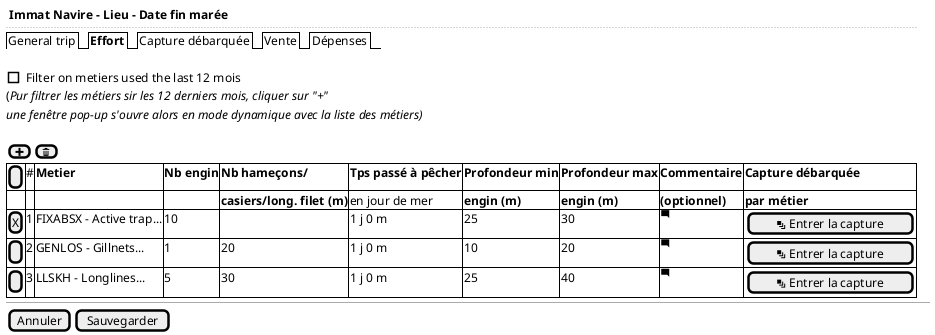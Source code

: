 @startsalt
{
  <b> Immat Navire - Lieu - Date fin marée
  ..
  {/ General trip | <b>Effort | Capture débarquée | Vente | Dépenses }
  .
  [] Filter on metiers used the last 12 mois
  (<i>Pur filtrer les métiers sir les 12 derniers mois, cliquer sur "+"
  <i>une fenêtre pop-up s'ouvre alors en mode dynamique avec la liste des métiers)
  .
  {[<&plus>]  | [<&trash>]}

  {#
    [ ] |  # | <b>Metier                | <b>Nb engin | <b>Nb hameçons/             | <b>Tps passé à pêcher | <b>Profondeur min | <b>Profondeur max  | <b>Commentaire    | <b>Capture débarquée
    .   |  . | .                        | .           | <b>casiers/long. filet (m)  | en jour de mer        | <b>engin (m)      | <b>engin (m)       | <b>(optionnel)    | <b>par métier
    [X] |  1 | FIXABSX - Active trap... | 10          | .                           | 1 j 0 m               | 25                | 30                 | <&comment-square> | {[<&layers> Entrer la capture]}
    [ ] |  2 | GENLOS - Gillnets...     | 1           | 20                          | 1 j 0 m               | 10                | 20                 | <&comment-square> | {[<&layers> Entrer la capture]}
    [ ] |  3 | LLSKH - Longlines...     | 5           | 30                          | 1 j 0 m               | 25                | 40                 | <&comment-square> | {[<&layers> Entrer la capture]}
  }
  -- | --

  {[Annuler] | [Sauvegarder]}
}
@endsalt


